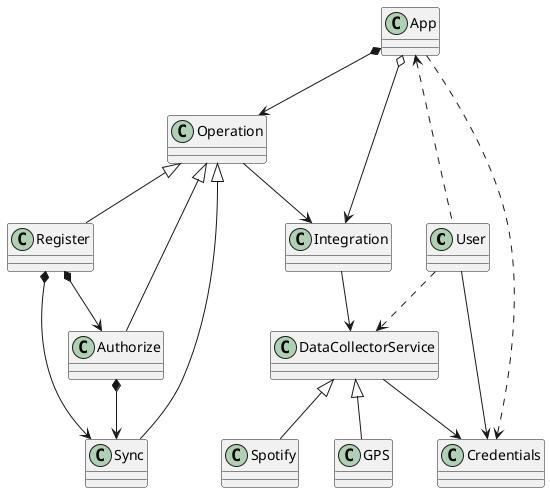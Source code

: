 @startuml

class User

User ..> DataCollectorService
Spotify -up-|> DataCollectorService
GPS -up-|> DataCollectorService

User --> Credentials
DataCollectorService --> Credentials

User .up.> App
App ..> Credentials
App o--> Integration
App *--> Operation
Register -up-|> Operation
Sync -up-|> Operation
Authorize -up-|> Operation
Register *--> Authorize
Register *--> Sync
Authorize *--> Sync
Operation --> Integration
Integration --> DataCollectorService

@enduml
